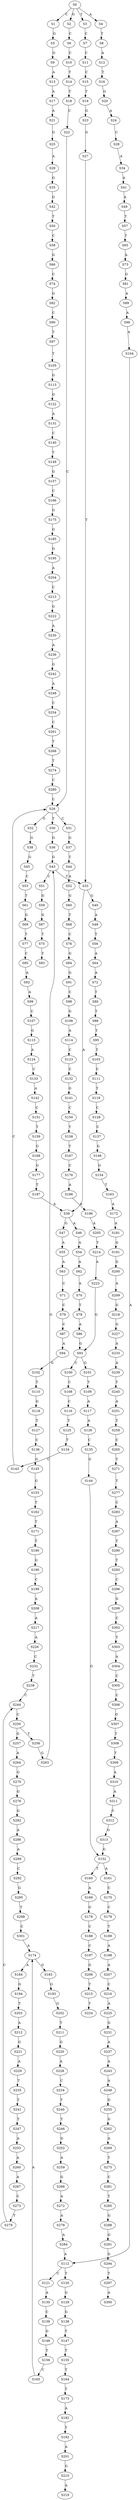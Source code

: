 strict digraph  {
	S0 -> S1 [ label = C ];
	S0 -> S2 [ label = G ];
	S0 -> S3 [ label = T ];
	S0 -> S4 [ label = A ];
	S1 -> S5 [ label = G ];
	S2 -> S6 [ label = C ];
	S3 -> S7 [ label = C ];
	S4 -> S8 [ label = T ];
	S5 -> S9 [ label = G ];
	S6 -> S10 [ label = C ];
	S7 -> S11 [ label = C ];
	S8 -> S12 [ label = A ];
	S9 -> S13 [ label = A ];
	S10 -> S14 [ label = T ];
	S11 -> S15 [ label = C ];
	S12 -> S16 [ label = T ];
	S13 -> S17 [ label = A ];
	S14 -> S18 [ label = T ];
	S15 -> S19 [ label = T ];
	S16 -> S20 [ label = G ];
	S17 -> S21 [ label = A ];
	S18 -> S22 [ label = C ];
	S19 -> S23 [ label = G ];
	S20 -> S24 [ label = A ];
	S21 -> S25 [ label = G ];
	S22 -> S26 [ label = C ];
	S23 -> S27 [ label = G ];
	S24 -> S28 [ label = C ];
	S25 -> S29 [ label = A ];
	S26 -> S30 [ label = T ];
	S26 -> S31 [ label = C ];
	S26 -> S32 [ label = G ];
	S27 -> S33 [ label = T ];
	S28 -> S34 [ label = A ];
	S29 -> S35 [ label = G ];
	S30 -> S36 [ label = G ];
	S31 -> S37 [ label = G ];
	S32 -> S38 [ label = G ];
	S33 -> S39 [ label = A ];
	S33 -> S40 [ label = G ];
	S34 -> S41 [ label = A ];
	S35 -> S42 [ label = G ];
	S36 -> S43 [ label = G ];
	S37 -> S44 [ label = T ];
	S38 -> S45 [ label = G ];
	S39 -> S46 [ label = A ];
	S39 -> S47 [ label = G ];
	S40 -> S48 [ label = A ];
	S41 -> S49 [ label = A ];
	S42 -> S50 [ label = T ];
	S43 -> S51 [ label = C ];
	S43 -> S33 [ label = T ];
	S44 -> S52 [ label = A ];
	S45 -> S53 [ label = C ];
	S46 -> S54 [ label = A ];
	S47 -> S55 [ label = A ];
	S48 -> S56 [ label = T ];
	S49 -> S57 [ label = T ];
	S50 -> S58 [ label = C ];
	S51 -> S59 [ label = G ];
	S52 -> S60 [ label = G ];
	S53 -> S61 [ label = T ];
	S54 -> S62 [ label = A ];
	S55 -> S63 [ label = A ];
	S56 -> S64 [ label = A ];
	S57 -> S65 [ label = T ];
	S58 -> S66 [ label = G ];
	S59 -> S67 [ label = G ];
	S60 -> S68 [ label = T ];
	S61 -> S69 [ label = G ];
	S62 -> S70 [ label = A ];
	S63 -> S71 [ label = C ];
	S64 -> S72 [ label = A ];
	S65 -> S73 [ label = A ];
	S66 -> S74 [ label = C ];
	S67 -> S75 [ label = T ];
	S68 -> S76 [ label = C ];
	S69 -> S77 [ label = T ];
	S70 -> S78 [ label = T ];
	S71 -> S79 [ label = C ];
	S72 -> S80 [ label = T ];
	S73 -> S81 [ label = G ];
	S74 -> S82 [ label = G ];
	S75 -> S83 [ label = T ];
	S76 -> S84 [ label = G ];
	S77 -> S85 [ label = C ];
	S78 -> S86 [ label = A ];
	S79 -> S87 [ label = C ];
	S80 -> S88 [ label = T ];
	S81 -> S89 [ label = A ];
	S82 -> S90 [ label = C ];
	S84 -> S91 [ label = G ];
	S85 -> S92 [ label = A ];
	S86 -> S93 [ label = G ];
	S87 -> S94 [ label = A ];
	S88 -> S95 [ label = T ];
	S89 -> S96 [ label = A ];
	S90 -> S97 [ label = T ];
	S91 -> S98 [ label = C ];
	S92 -> S99 [ label = A ];
	S93 -> S100 [ label = C ];
	S93 -> S101 [ label = G ];
	S94 -> S102 [ label = G ];
	S95 -> S103 [ label = T ];
	S96 -> S104 [ label = A ];
	S97 -> S105 [ label = T ];
	S98 -> S106 [ label = G ];
	S99 -> S107 [ label = C ];
	S100 -> S108 [ label = C ];
	S101 -> S109 [ label = T ];
	S102 -> S110 [ label = T ];
	S103 -> S111 [ label = C ];
	S104 -> S112 [ label = A ];
	S105 -> S113 [ label = G ];
	S106 -> S114 [ label = A ];
	S107 -> S115 [ label = G ];
	S108 -> S116 [ label = C ];
	S109 -> S117 [ label = A ];
	S110 -> S118 [ label = G ];
	S111 -> S119 [ label = T ];
	S112 -> S120 [ label = T ];
	S112 -> S121 [ label = C ];
	S113 -> S122 [ label = G ];
	S114 -> S123 [ label = C ];
	S115 -> S124 [ label = A ];
	S116 -> S125 [ label = T ];
	S117 -> S126 [ label = A ];
	S118 -> S127 [ label = T ];
	S119 -> S128 [ label = C ];
	S120 -> S129 [ label = G ];
	S121 -> S130 [ label = A ];
	S122 -> S131 [ label = A ];
	S123 -> S132 [ label = C ];
	S124 -> S133 [ label = C ];
	S125 -> S134 [ label = T ];
	S126 -> S135 [ label = C ];
	S127 -> S136 [ label = C ];
	S128 -> S137 [ label = C ];
	S129 -> S138 [ label = G ];
	S130 -> S139 [ label = C ];
	S131 -> S140 [ label = C ];
	S132 -> S141 [ label = G ];
	S133 -> S142 [ label = A ];
	S134 -> S143 [ label = C ];
	S135 -> S144 [ label = G ];
	S136 -> S145 [ label = G ];
	S137 -> S146 [ label = G ];
	S138 -> S147 [ label = T ];
	S139 -> S148 [ label = G ];
	S140 -> S149 [ label = T ];
	S141 -> S150 [ label = C ];
	S142 -> S151 [ label = C ];
	S143 -> S26 [ label = C ];
	S144 -> S152 [ label = G ];
	S145 -> S153 [ label = G ];
	S146 -> S154 [ label = G ];
	S147 -> S155 [ label = T ];
	S148 -> S156 [ label = T ];
	S149 -> S157 [ label = G ];
	S150 -> S158 [ label = T ];
	S151 -> S159 [ label = T ];
	S152 -> S160 [ label = T ];
	S152 -> S161 [ label = A ];
	S153 -> S162 [ label = T ];
	S154 -> S163 [ label = T ];
	S155 -> S164 [ label = T ];
	S156 -> S165 [ label = C ];
	S157 -> S166 [ label = C ];
	S158 -> S167 [ label = T ];
	S159 -> S168 [ label = G ];
	S160 -> S169 [ label = A ];
	S161 -> S170 [ label = C ];
	S162 -> S171 [ label = T ];
	S163 -> S172 [ label = A ];
	S164 -> S173 [ label = T ];
	S165 -> S174 [ label = A ];
	S166 -> S175 [ label = G ];
	S167 -> S176 [ label = C ];
	S168 -> S177 [ label = G ];
	S169 -> S178 [ label = G ];
	S170 -> S179 [ label = C ];
	S171 -> S180 [ label = T ];
	S172 -> S181 [ label = A ];
	S173 -> S182 [ label = A ];
	S174 -> S183 [ label = G ];
	S174 -> S184 [ label = A ];
	S175 -> S185 [ label = G ];
	S176 -> S186 [ label = A ];
	S177 -> S187 [ label = T ];
	S178 -> S188 [ label = C ];
	S179 -> S189 [ label = T ];
	S180 -> S190 [ label = G ];
	S181 -> S191 [ label = G ];
	S182 -> S192 [ label = T ];
	S183 -> S193 [ label = G ];
	S184 -> S194 [ label = G ];
	S185 -> S195 [ label = G ];
	S186 -> S196 [ label = A ];
	S187 -> S39 [ label = A ];
	S188 -> S197 [ label = C ];
	S189 -> S198 [ label = A ];
	S190 -> S199 [ label = C ];
	S191 -> S200 [ label = G ];
	S192 -> S201 [ label = A ];
	S193 -> S202 [ label = G ];
	S194 -> S203 [ label = T ];
	S195 -> S204 [ label = A ];
	S196 -> S205 [ label = A ];
	S197 -> S206 [ label = G ];
	S198 -> S207 [ label = A ];
	S199 -> S208 [ label = A ];
	S200 -> S209 [ label = A ];
	S201 -> S210 [ label = G ];
	S202 -> S211 [ label = T ];
	S203 -> S212 [ label = A ];
	S204 -> S213 [ label = C ];
	S205 -> S214 [ label = T ];
	S206 -> S215 [ label = T ];
	S207 -> S216 [ label = C ];
	S208 -> S217 [ label = A ];
	S209 -> S218 [ label = G ];
	S210 -> S219 [ label = A ];
	S211 -> S220 [ label = G ];
	S212 -> S221 [ label = G ];
	S213 -> S222 [ label = G ];
	S214 -> S223 [ label = A ];
	S215 -> S224 [ label = T ];
	S216 -> S225 [ label = A ];
	S217 -> S226 [ label = A ];
	S218 -> S227 [ label = G ];
	S220 -> S228 [ label = A ];
	S221 -> S229 [ label = A ];
	S222 -> S230 [ label = A ];
	S223 -> S93 [ label = G ];
	S225 -> S231 [ label = G ];
	S226 -> S232 [ label = C ];
	S227 -> S233 [ label = A ];
	S228 -> S234 [ label = C ];
	S229 -> S235 [ label = T ];
	S230 -> S236 [ label = A ];
	S231 -> S237 [ label = A ];
	S232 -> S238 [ label = T ];
	S233 -> S239 [ label = A ];
	S234 -> S240 [ label = T ];
	S235 -> S241 [ label = T ];
	S236 -> S242 [ label = G ];
	S237 -> S243 [ label = A ];
	S238 -> S244 [ label = C ];
	S239 -> S245 [ label = T ];
	S240 -> S246 [ label = T ];
	S241 -> S247 [ label = T ];
	S242 -> S248 [ label = A ];
	S243 -> S249 [ label = A ];
	S244 -> S250 [ label = C ];
	S245 -> S251 [ label = A ];
	S246 -> S252 [ label = G ];
	S247 -> S253 [ label = A ];
	S248 -> S254 [ label = C ];
	S249 -> S255 [ label = G ];
	S250 -> S256 [ label = T ];
	S250 -> S257 [ label = G ];
	S251 -> S258 [ label = T ];
	S252 -> S259 [ label = A ];
	S253 -> S260 [ label = A ];
	S254 -> S261 [ label = C ];
	S255 -> S262 [ label = G ];
	S256 -> S263 [ label = G ];
	S257 -> S264 [ label = A ];
	S258 -> S265 [ label = C ];
	S259 -> S266 [ label = G ];
	S260 -> S267 [ label = A ];
	S261 -> S268 [ label = T ];
	S262 -> S269 [ label = A ];
	S263 -> S43 [ label = G ];
	S264 -> S270 [ label = G ];
	S265 -> S271 [ label = T ];
	S266 -> S272 [ label = A ];
	S267 -> S273 [ label = C ];
	S268 -> S274 [ label = T ];
	S269 -> S275 [ label = T ];
	S270 -> S276 [ label = G ];
	S271 -> S277 [ label = T ];
	S272 -> S278 [ label = A ];
	S273 -> S279 [ label = T ];
	S274 -> S280 [ label = C ];
	S275 -> S281 [ label = C ];
	S276 -> S282 [ label = G ];
	S277 -> S283 [ label = C ];
	S278 -> S284 [ label = A ];
	S279 -> S244 [ label = C ];
	S280 -> S26 [ label = C ];
	S281 -> S285 [ label = T ];
	S282 -> S286 [ label = A ];
	S283 -> S287 [ label = A ];
	S284 -> S112 [ label = A ];
	S285 -> S288 [ label = G ];
	S286 -> S289 [ label = A ];
	S287 -> S290 [ label = T ];
	S288 -> S291 [ label = G ];
	S289 -> S292 [ label = C ];
	S290 -> S293 [ label = T ];
	S291 -> S294 [ label = G ];
	S292 -> S295 [ label = G ];
	S293 -> S296 [ label = C ];
	S294 -> S297 [ label = T ];
	S295 -> S298 [ label = T ];
	S296 -> S299 [ label = G ];
	S297 -> S300 [ label = A ];
	S298 -> S301 [ label = C ];
	S299 -> S302 [ label = C ];
	S301 -> S174 [ label = A ];
	S302 -> S303 [ label = T ];
	S303 -> S304 [ label = A ];
	S304 -> S305 [ label = C ];
	S305 -> S306 [ label = C ];
	S306 -> S307 [ label = G ];
	S307 -> S308 [ label = T ];
	S308 -> S309 [ label = T ];
	S309 -> S310 [ label = A ];
	S310 -> S311 [ label = A ];
	S311 -> S312 [ label = C ];
	S312 -> S313 [ label = G ];
	S313 -> S152 [ label = G ];
}
